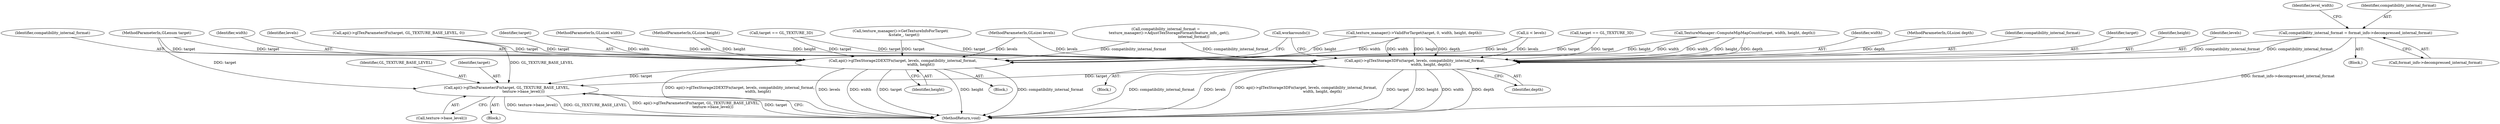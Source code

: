 digraph "0_Chrome_385508dc888ef15d272cdd2705b17996abc519d6_0@pointer" {
"1000362" [label="(Call,compatibility_internal_format = format_info->decompressed_internal_format)"];
"1000492" [label="(Call,api()->glTexStorage2DEXTFn(target, levels, compatibility_internal_format,\n                               width, height))"];
"1000516" [label="(Call,api()->glTexParameteriFn(target, GL_TEXTURE_BASE_LEVEL,\n                             texture->base_level()))"];
"1000500" [label="(Call,api()->glTexStorage3DFn(target, levels, compatibility_internal_format,\n                            width, height, depth))"];
"1000361" [label="(Block,)"];
"1000362" [label="(Call,compatibility_internal_format = format_info->decompressed_internal_format)"];
"1000160" [label="(Call,texture_manager()->ValidForTarget(target, 0, width, height, depth))"];
"1000504" [label="(Identifier,width)"];
"1000516" [label="(Call,api()->glTexParameteriFn(target, GL_TEXTURE_BASE_LEVEL,\n                             texture->base_level()))"];
"1000491" [label="(Block,)"];
"1000500" [label="(Call,api()->glTexStorage3DFn(target, levels, compatibility_internal_format,\n                            width, height, depth))"];
"1000494" [label="(Identifier,levels)"];
"1000483" [label="(Call,api()->glTexParameteriFn(target, GL_TEXTURE_BASE_LEVEL, 0))"];
"1000519" [label="(Call,texture->base_level())"];
"1000184" [label="(Call,texture_manager()->GetTextureInfoForTarget(\n      &state_, target))"];
"1000518" [label="(Identifier,GL_TEXTURE_BASE_LEVEL)"];
"1000370" [label="(Identifier,level_width)"];
"1000364" [label="(Call,format_info->decompressed_internal_format)"];
"1000492" [label="(Call,api()->glTexStorage2DEXTFn(target, levels, compatibility_internal_format,\n                               width, height))"];
"1000342" [label="(Call,compatibility_internal_format =\n      texture_manager()->AdjustTexStorageFormat(feature_info_.get(),\n                                                internal_format))"];
"1000506" [label="(Identifier,depth)"];
"1000392" [label="(Call,ii < levels)"];
"1000112" [label="(MethodParameterIn,GLsizei depth)"];
"1000510" [label="(Call,workarounds())"];
"1000107" [label="(MethodParameterIn,GLenum target)"];
"1000461" [label="(Call,target == GL_TEXTURE_3D)"];
"1000499" [label="(Block,)"];
"1000493" [label="(Identifier,target)"];
"1000497" [label="(Identifier,height)"];
"1000496" [label="(Identifier,width)"];
"1000520" [label="(MethodReturn,void)"];
"1000363" [label="(Identifier,compatibility_internal_format)"];
"1000503" [label="(Identifier,compatibility_internal_format)"];
"1000501" [label="(Identifier,target)"];
"1000517" [label="(Identifier,target)"];
"1000111" [label="(MethodParameterIn,GLsizei height)"];
"1000322" [label="(Call,target == GL_TEXTURE_3D)"];
"1000169" [label="(Call,TextureManager::ComputeMipMapCount(target, width, height, depth))"];
"1000108" [label="(MethodParameterIn,GLsizei levels)"];
"1000505" [label="(Identifier,height)"];
"1000515" [label="(Block,)"];
"1000502" [label="(Identifier,levels)"];
"1000495" [label="(Identifier,compatibility_internal_format)"];
"1000110" [label="(MethodParameterIn,GLsizei width)"];
"1000362" -> "1000361"  [label="AST: "];
"1000362" -> "1000364"  [label="CFG: "];
"1000363" -> "1000362"  [label="AST: "];
"1000364" -> "1000362"  [label="AST: "];
"1000370" -> "1000362"  [label="CFG: "];
"1000362" -> "1000520"  [label="DDG: format_info->decompressed_internal_format"];
"1000362" -> "1000492"  [label="DDG: compatibility_internal_format"];
"1000362" -> "1000500"  [label="DDG: compatibility_internal_format"];
"1000492" -> "1000491"  [label="AST: "];
"1000492" -> "1000497"  [label="CFG: "];
"1000493" -> "1000492"  [label="AST: "];
"1000494" -> "1000492"  [label="AST: "];
"1000495" -> "1000492"  [label="AST: "];
"1000496" -> "1000492"  [label="AST: "];
"1000497" -> "1000492"  [label="AST: "];
"1000510" -> "1000492"  [label="CFG: "];
"1000492" -> "1000520"  [label="DDG: levels"];
"1000492" -> "1000520"  [label="DDG: width"];
"1000492" -> "1000520"  [label="DDG: target"];
"1000492" -> "1000520"  [label="DDG: height"];
"1000492" -> "1000520"  [label="DDG: compatibility_internal_format"];
"1000492" -> "1000520"  [label="DDG: api()->glTexStorage2DEXTFn(target, levels, compatibility_internal_format,\n                               width, height)"];
"1000184" -> "1000492"  [label="DDG: target"];
"1000461" -> "1000492"  [label="DDG: target"];
"1000322" -> "1000492"  [label="DDG: target"];
"1000483" -> "1000492"  [label="DDG: target"];
"1000107" -> "1000492"  [label="DDG: target"];
"1000392" -> "1000492"  [label="DDG: levels"];
"1000108" -> "1000492"  [label="DDG: levels"];
"1000342" -> "1000492"  [label="DDG: compatibility_internal_format"];
"1000110" -> "1000492"  [label="DDG: width"];
"1000169" -> "1000492"  [label="DDG: width"];
"1000169" -> "1000492"  [label="DDG: height"];
"1000160" -> "1000492"  [label="DDG: width"];
"1000160" -> "1000492"  [label="DDG: height"];
"1000111" -> "1000492"  [label="DDG: height"];
"1000492" -> "1000516"  [label="DDG: target"];
"1000516" -> "1000515"  [label="AST: "];
"1000516" -> "1000519"  [label="CFG: "];
"1000517" -> "1000516"  [label="AST: "];
"1000518" -> "1000516"  [label="AST: "];
"1000519" -> "1000516"  [label="AST: "];
"1000520" -> "1000516"  [label="CFG: "];
"1000516" -> "1000520"  [label="DDG: texture->base_level()"];
"1000516" -> "1000520"  [label="DDG: GL_TEXTURE_BASE_LEVEL"];
"1000516" -> "1000520"  [label="DDG: api()->glTexParameteriFn(target, GL_TEXTURE_BASE_LEVEL,\n                             texture->base_level())"];
"1000516" -> "1000520"  [label="DDG: target"];
"1000500" -> "1000516"  [label="DDG: target"];
"1000107" -> "1000516"  [label="DDG: target"];
"1000483" -> "1000516"  [label="DDG: GL_TEXTURE_BASE_LEVEL"];
"1000500" -> "1000499"  [label="AST: "];
"1000500" -> "1000506"  [label="CFG: "];
"1000501" -> "1000500"  [label="AST: "];
"1000502" -> "1000500"  [label="AST: "];
"1000503" -> "1000500"  [label="AST: "];
"1000504" -> "1000500"  [label="AST: "];
"1000505" -> "1000500"  [label="AST: "];
"1000506" -> "1000500"  [label="AST: "];
"1000510" -> "1000500"  [label="CFG: "];
"1000500" -> "1000520"  [label="DDG: depth"];
"1000500" -> "1000520"  [label="DDG: compatibility_internal_format"];
"1000500" -> "1000520"  [label="DDG: levels"];
"1000500" -> "1000520"  [label="DDG: api()->glTexStorage3DFn(target, levels, compatibility_internal_format,\n                            width, height, depth)"];
"1000500" -> "1000520"  [label="DDG: target"];
"1000500" -> "1000520"  [label="DDG: height"];
"1000500" -> "1000520"  [label="DDG: width"];
"1000184" -> "1000500"  [label="DDG: target"];
"1000461" -> "1000500"  [label="DDG: target"];
"1000322" -> "1000500"  [label="DDG: target"];
"1000483" -> "1000500"  [label="DDG: target"];
"1000107" -> "1000500"  [label="DDG: target"];
"1000392" -> "1000500"  [label="DDG: levels"];
"1000108" -> "1000500"  [label="DDG: levels"];
"1000342" -> "1000500"  [label="DDG: compatibility_internal_format"];
"1000110" -> "1000500"  [label="DDG: width"];
"1000169" -> "1000500"  [label="DDG: width"];
"1000169" -> "1000500"  [label="DDG: height"];
"1000169" -> "1000500"  [label="DDG: depth"];
"1000160" -> "1000500"  [label="DDG: width"];
"1000160" -> "1000500"  [label="DDG: height"];
"1000160" -> "1000500"  [label="DDG: depth"];
"1000111" -> "1000500"  [label="DDG: height"];
"1000112" -> "1000500"  [label="DDG: depth"];
}
